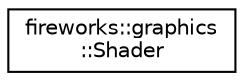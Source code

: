 digraph "Graphical Class Hierarchy"
{
 // LATEX_PDF_SIZE
  edge [fontname="Helvetica",fontsize="10",labelfontname="Helvetica",labelfontsize="10"];
  node [fontname="Helvetica",fontsize="10",shape=record];
  rankdir="LR";
  Node0 [label="fireworks::graphics\l::Shader",height=0.2,width=0.4,color="black", fillcolor="white", style="filled",URL="$classfireworks_1_1graphics_1_1_shader.html",tooltip="The class responsible for creating amazing shaders."];
}
